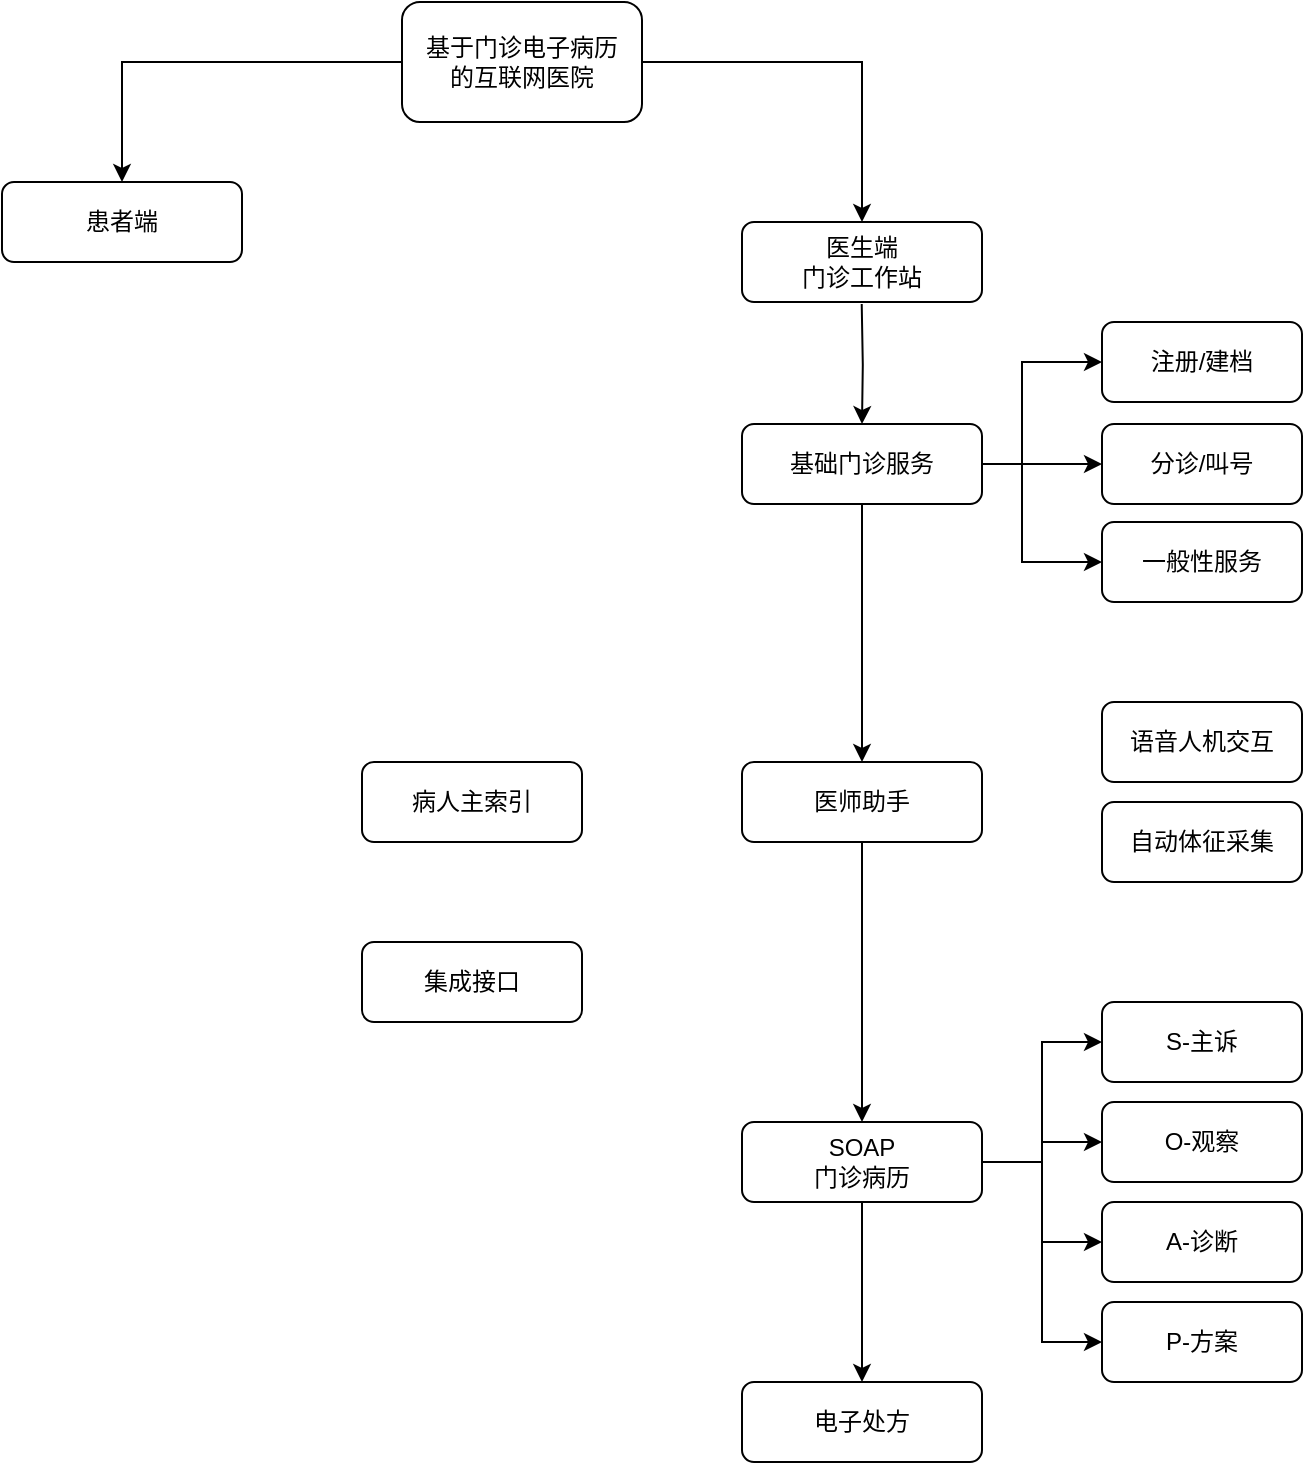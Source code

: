 <mxfile version="12.4.3" type="github" pages="2">
  <diagram id="vW_eVv8WTYtpluYeXxiM" name="总架构">
    <mxGraphModel dx="865" dy="519" grid="1" gridSize="10" guides="1" tooltips="1" connect="1" arrows="1" fold="1" page="1" pageScale="1" pageWidth="827" pageHeight="1169" math="0" shadow="0">
      <root>
        <mxCell id="0"/>
        <mxCell id="1" parent="0"/>
        <mxCell id="E8vyjqeyWM7nioA_rI5F-4" style="edgeStyle=orthogonalEdgeStyle;rounded=0;orthogonalLoop=1;jettySize=auto;html=1;" parent="1" source="E8vyjqeyWM7nioA_rI5F-1" target="E8vyjqeyWM7nioA_rI5F-2" edge="1">
          <mxGeometry relative="1" as="geometry"/>
        </mxCell>
        <mxCell id="E8vyjqeyWM7nioA_rI5F-5" style="edgeStyle=orthogonalEdgeStyle;rounded=0;orthogonalLoop=1;jettySize=auto;html=1;" parent="1" source="E8vyjqeyWM7nioA_rI5F-1" target="E8vyjqeyWM7nioA_rI5F-3" edge="1">
          <mxGeometry relative="1" as="geometry"/>
        </mxCell>
        <mxCell id="E8vyjqeyWM7nioA_rI5F-1" value="基于门诊电子病历&lt;br&gt;的互联网医院" style="rounded=1;whiteSpace=wrap;html=1;" parent="1" vertex="1">
          <mxGeometry x="350" y="50" width="120" height="60" as="geometry"/>
        </mxCell>
        <mxCell id="E8vyjqeyWM7nioA_rI5F-2" value="患者端" style="rounded=1;whiteSpace=wrap;html=1;" parent="1" vertex="1">
          <mxGeometry x="150" y="140" width="120" height="40" as="geometry"/>
        </mxCell>
        <mxCell id="AmJ8R4YjLkJ6c9xOn_9D-3" style="edgeStyle=orthogonalEdgeStyle;rounded=0;orthogonalLoop=1;jettySize=auto;html=1;entryX=0.5;entryY=0;entryDx=0;entryDy=0;" edge="1" parent="1" target="VLDHsEK64QPkxu35O8Kw-8">
          <mxGeometry relative="1" as="geometry">
            <mxPoint x="579.862" y="201" as="sourcePoint"/>
          </mxGeometry>
        </mxCell>
        <mxCell id="E8vyjqeyWM7nioA_rI5F-3" value="医生端&lt;br&gt;门诊工作站" style="rounded=1;whiteSpace=wrap;html=1;" parent="1" vertex="1">
          <mxGeometry x="520" y="160" width="120" height="40" as="geometry"/>
        </mxCell>
        <mxCell id="VLDHsEK64QPkxu35O8Kw-5" value="病人主索引" style="rounded=1;whiteSpace=wrap;html=1;" parent="1" vertex="1">
          <mxGeometry x="330.0" y="430" width="110" height="40" as="geometry"/>
        </mxCell>
        <mxCell id="AmJ8R4YjLkJ6c9xOn_9D-4" style="edgeStyle=orthogonalEdgeStyle;rounded=0;orthogonalLoop=1;jettySize=auto;html=1;" edge="1" parent="1" source="VLDHsEK64QPkxu35O8Kw-6" target="VLDHsEK64QPkxu35O8Kw-7">
          <mxGeometry relative="1" as="geometry"/>
        </mxCell>
        <mxCell id="VLDHsEK64QPkxu35O8Kw-6" value="医师助手" style="rounded=1;whiteSpace=wrap;html=1;" parent="1" vertex="1">
          <mxGeometry x="520" y="430" width="120" height="40" as="geometry"/>
        </mxCell>
        <mxCell id="AmJ8R4YjLkJ6c9xOn_9D-5" style="edgeStyle=orthogonalEdgeStyle;rounded=0;orthogonalLoop=1;jettySize=auto;html=1;entryX=0.5;entryY=0;entryDx=0;entryDy=0;" edge="1" parent="1" source="VLDHsEK64QPkxu35O8Kw-7" target="AmJ8R4YjLkJ6c9xOn_9D-2">
          <mxGeometry relative="1" as="geometry"/>
        </mxCell>
        <mxCell id="zZYTL1ftE3SbUux51He--1" style="edgeStyle=orthogonalEdgeStyle;rounded=0;orthogonalLoop=1;jettySize=auto;html=1;entryX=0;entryY=0.5;entryDx=0;entryDy=0;" edge="1" parent="1" source="VLDHsEK64QPkxu35O8Kw-7" target="AmJ8R4YjLkJ6c9xOn_9D-18">
          <mxGeometry relative="1" as="geometry"/>
        </mxCell>
        <mxCell id="zZYTL1ftE3SbUux51He--2" style="edgeStyle=orthogonalEdgeStyle;rounded=0;orthogonalLoop=1;jettySize=auto;html=1;entryX=0;entryY=0.5;entryDx=0;entryDy=0;" edge="1" parent="1" source="VLDHsEK64QPkxu35O8Kw-7" target="AmJ8R4YjLkJ6c9xOn_9D-19">
          <mxGeometry relative="1" as="geometry"/>
        </mxCell>
        <mxCell id="zZYTL1ftE3SbUux51He--3" style="edgeStyle=orthogonalEdgeStyle;rounded=0;orthogonalLoop=1;jettySize=auto;html=1;entryX=0;entryY=0.5;entryDx=0;entryDy=0;" edge="1" parent="1" source="VLDHsEK64QPkxu35O8Kw-7" target="AmJ8R4YjLkJ6c9xOn_9D-20">
          <mxGeometry relative="1" as="geometry"/>
        </mxCell>
        <mxCell id="zZYTL1ftE3SbUux51He--4" style="edgeStyle=orthogonalEdgeStyle;rounded=0;orthogonalLoop=1;jettySize=auto;html=1;entryX=0;entryY=0.5;entryDx=0;entryDy=0;" edge="1" parent="1" source="VLDHsEK64QPkxu35O8Kw-7" target="AmJ8R4YjLkJ6c9xOn_9D-21">
          <mxGeometry relative="1" as="geometry"/>
        </mxCell>
        <mxCell id="VLDHsEK64QPkxu35O8Kw-7" value="SOAP&lt;br&gt;门诊病历" style="rounded=1;whiteSpace=wrap;html=1;" parent="1" vertex="1">
          <mxGeometry x="520" y="610" width="120" height="40" as="geometry"/>
        </mxCell>
        <mxCell id="AmJ8R4YjLkJ6c9xOn_9D-2" value="电子处方" style="rounded=1;whiteSpace=wrap;html=1;" vertex="1" parent="1">
          <mxGeometry x="520" y="740" width="120" height="40" as="geometry"/>
        </mxCell>
        <mxCell id="VLDHsEK64QPkxu35O8Kw-1" value="分诊/叫号" style="rounded=1;whiteSpace=wrap;html=1;" parent="1" vertex="1">
          <mxGeometry x="700" y="261" width="100" height="40" as="geometry"/>
        </mxCell>
        <mxCell id="VLDHsEK64QPkxu35O8Kw-2" value="注册/建档" style="rounded=1;whiteSpace=wrap;html=1;" parent="1" vertex="1">
          <mxGeometry x="700" y="210" width="100" height="40" as="geometry"/>
        </mxCell>
        <mxCell id="VLDHsEK64QPkxu35O8Kw-3" value="一般性服务" style="rounded=1;whiteSpace=wrap;html=1;" parent="1" vertex="1">
          <mxGeometry x="700" y="310" width="100" height="40" as="geometry"/>
        </mxCell>
        <mxCell id="VLDHsEK64QPkxu35O8Kw-9" style="edgeStyle=orthogonalEdgeStyle;rounded=0;orthogonalLoop=1;jettySize=auto;html=1;entryX=0;entryY=0.5;entryDx=0;entryDy=0;" parent="1" source="VLDHsEK64QPkxu35O8Kw-8" target="VLDHsEK64QPkxu35O8Kw-2" edge="1">
          <mxGeometry relative="1" as="geometry">
            <Array as="points">
              <mxPoint x="660" y="281"/>
              <mxPoint x="660" y="230"/>
            </Array>
          </mxGeometry>
        </mxCell>
        <mxCell id="VLDHsEK64QPkxu35O8Kw-10" style="edgeStyle=orthogonalEdgeStyle;rounded=0;orthogonalLoop=1;jettySize=auto;html=1;entryX=0;entryY=0.5;entryDx=0;entryDy=0;" parent="1" source="VLDHsEK64QPkxu35O8Kw-8" target="VLDHsEK64QPkxu35O8Kw-1" edge="1">
          <mxGeometry relative="1" as="geometry"/>
        </mxCell>
        <mxCell id="VLDHsEK64QPkxu35O8Kw-11" style="edgeStyle=orthogonalEdgeStyle;rounded=0;orthogonalLoop=1;jettySize=auto;html=1;entryX=0;entryY=0.5;entryDx=0;entryDy=0;" parent="1" source="VLDHsEK64QPkxu35O8Kw-8" target="VLDHsEK64QPkxu35O8Kw-3" edge="1">
          <mxGeometry relative="1" as="geometry">
            <Array as="points">
              <mxPoint x="660" y="281"/>
              <mxPoint x="660" y="330"/>
            </Array>
          </mxGeometry>
        </mxCell>
        <mxCell id="AmJ8R4YjLkJ6c9xOn_9D-11" style="edgeStyle=orthogonalEdgeStyle;rounded=0;orthogonalLoop=1;jettySize=auto;html=1;entryX=0.5;entryY=0;entryDx=0;entryDy=0;" edge="1" parent="1" source="VLDHsEK64QPkxu35O8Kw-8" target="VLDHsEK64QPkxu35O8Kw-6">
          <mxGeometry relative="1" as="geometry">
            <mxPoint x="580" y="371" as="targetPoint"/>
          </mxGeometry>
        </mxCell>
        <mxCell id="VLDHsEK64QPkxu35O8Kw-8" value="基础门诊服务" style="rounded=1;whiteSpace=wrap;html=1;" parent="1" vertex="1">
          <mxGeometry x="520" y="261" width="120" height="40" as="geometry"/>
        </mxCell>
        <mxCell id="AmJ8R4YjLkJ6c9xOn_9D-15" value="集成接口" style="rounded=1;whiteSpace=wrap;html=1;" vertex="1" parent="1">
          <mxGeometry x="330.0" y="520" width="110" height="40" as="geometry"/>
        </mxCell>
        <mxCell id="AmJ8R4YjLkJ6c9xOn_9D-16" value="语音人机交互" style="rounded=1;whiteSpace=wrap;html=1;" vertex="1" parent="1">
          <mxGeometry x="700" y="400" width="100" height="40" as="geometry"/>
        </mxCell>
        <mxCell id="AmJ8R4YjLkJ6c9xOn_9D-17" value="自动体征采集" style="rounded=1;whiteSpace=wrap;html=1;" vertex="1" parent="1">
          <mxGeometry x="700" y="450" width="100" height="40" as="geometry"/>
        </mxCell>
        <mxCell id="AmJ8R4YjLkJ6c9xOn_9D-18" value="S-主诉" style="rounded=1;whiteSpace=wrap;html=1;" vertex="1" parent="1">
          <mxGeometry x="700" y="550" width="100" height="40" as="geometry"/>
        </mxCell>
        <mxCell id="AmJ8R4YjLkJ6c9xOn_9D-19" value="O-观察" style="rounded=1;whiteSpace=wrap;html=1;" vertex="1" parent="1">
          <mxGeometry x="700" y="600" width="100" height="40" as="geometry"/>
        </mxCell>
        <mxCell id="AmJ8R4YjLkJ6c9xOn_9D-20" value="A-诊断" style="rounded=1;whiteSpace=wrap;html=1;" vertex="1" parent="1">
          <mxGeometry x="700" y="650" width="100" height="40" as="geometry"/>
        </mxCell>
        <mxCell id="AmJ8R4YjLkJ6c9xOn_9D-21" value="P-方案" style="rounded=1;whiteSpace=wrap;html=1;" vertex="1" parent="1">
          <mxGeometry x="700" y="700" width="100" height="40" as="geometry"/>
        </mxCell>
      </root>
    </mxGraphModel>
  </diagram>
  <diagram id="Ewop6Ulr_RDadqHz6t3_" name="就诊流程图">
    <mxGraphModel dx="1038" dy="724" grid="1" gridSize="10" guides="1" tooltips="1" connect="1" arrows="1" fold="1" page="1" pageScale="1" pageWidth="827" pageHeight="1169" math="0" shadow="0">
      <root>
        <mxCell id="N1cMtq0cJJKUzX9mBmlD-0"/>
        <mxCell id="N1cMtq0cJJKUzX9mBmlD-1" parent="N1cMtq0cJJKUzX9mBmlD-0"/>
      </root>
    </mxGraphModel>
  </diagram>
</mxfile>
